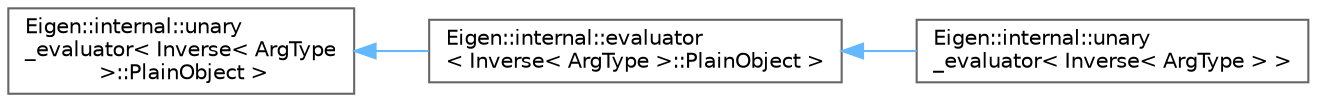 digraph "类继承关系图"
{
 // LATEX_PDF_SIZE
  bgcolor="transparent";
  edge [fontname=Helvetica,fontsize=10,labelfontname=Helvetica,labelfontsize=10];
  node [fontname=Helvetica,fontsize=10,shape=box,height=0.2,width=0.4];
  rankdir="LR";
  Node0 [id="Node000000",label="Eigen::internal::unary\l_evaluator\< Inverse\< ArgType\l \>::PlainObject \>",height=0.2,width=0.4,color="grey40", fillcolor="white", style="filled",URL="$struct_eigen_1_1internal_1_1unary__evaluator.html",tooltip=" "];
  Node0 -> Node1 [id="edge4640_Node000000_Node000001",dir="back",color="steelblue1",style="solid",tooltip=" "];
  Node1 [id="Node000001",label="Eigen::internal::evaluator\l\< Inverse\< ArgType \>::PlainObject \>",height=0.2,width=0.4,color="grey40", fillcolor="white", style="filled",URL="$struct_eigen_1_1internal_1_1evaluator.html",tooltip=" "];
  Node1 -> Node2 [id="edge4641_Node000001_Node000002",dir="back",color="steelblue1",style="solid",tooltip=" "];
  Node2 [id="Node000002",label="Eigen::internal::unary\l_evaluator\< Inverse\< ArgType \> \>",height=0.2,width=0.4,color="grey40", fillcolor="white", style="filled",URL="$struct_eigen_1_1internal_1_1unary__evaluator_3_01_inverse_3_01_arg_type_01_4_01_4.html",tooltip=" "];
}
